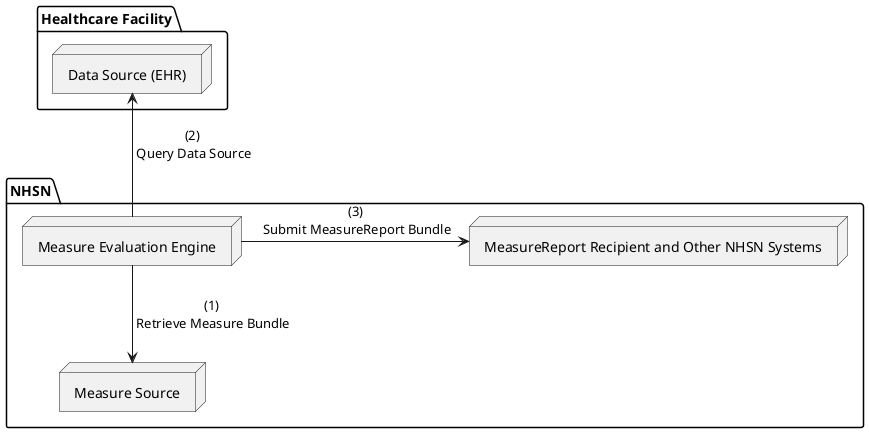 @startuml

package "Healthcare Facility" {
    node "Data Source (EHR)" as EHR
}

package "NHSN" {
    node "Measure Evaluation Engine" as MEE
    node "Measure Source" as MS
    node "MeasureReport Recipient and Other NHSN Systems" as Recipient
}

EHR <-- MEE : (2)\n Query Data Source
MEE -down-> MS : (1)\n Retrieve Measure Bundle
MEE -right-> Recipient : (3)\n Submit MeasureReport Bundle


@enduml
